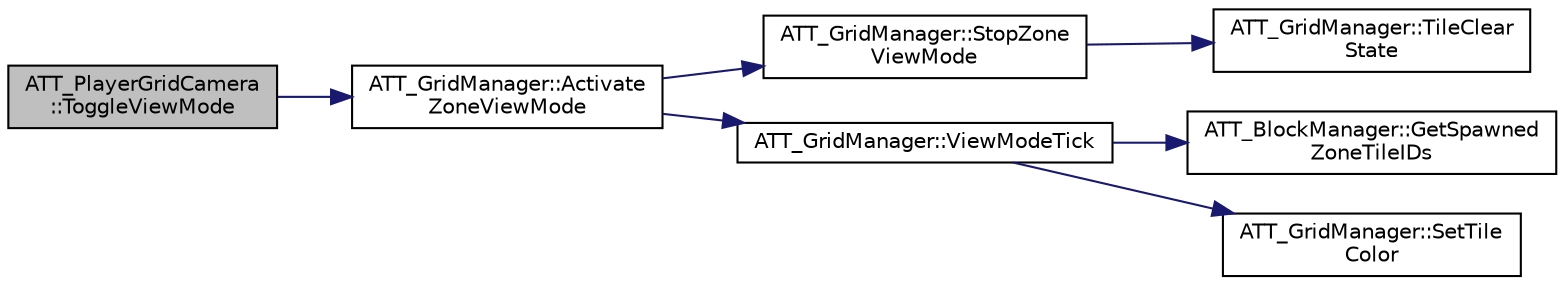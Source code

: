 digraph "ATT_PlayerGridCamera::ToggleViewMode"
{
 // LATEX_PDF_SIZE
  edge [fontname="Helvetica",fontsize="10",labelfontname="Helvetica",labelfontsize="10"];
  node [fontname="Helvetica",fontsize="10",shape=record];
  rankdir="LR";
  Node132 [label="ATT_PlayerGridCamera\l::ToggleViewMode",height=0.2,width=0.4,color="black", fillcolor="grey75", style="filled", fontcolor="black",tooltip="Calls ActivateZoneViewMode in GridManager."];
  Node132 -> Node133 [color="midnightblue",fontsize="10",style="solid",fontname="Helvetica"];
  Node133 [label="ATT_GridManager::Activate\lZoneViewMode",height=0.2,width=0.4,color="black", fillcolor="white", style="filled",URL="$class_a_t_t___grid_manager.html#a209c380bfc8c559954b0898bef309038",tooltip="Activates zone view modes, displays the zone a certain colour on the grid."];
  Node133 -> Node134 [color="midnightblue",fontsize="10",style="solid",fontname="Helvetica"];
  Node134 [label="ATT_GridManager::StopZone\lViewMode",height=0.2,width=0.4,color="black", fillcolor="white", style="filled",URL="$class_a_t_t___grid_manager.html#a508f83eb4ba58bdb100f000003be810b",tooltip="Deactivates all view modes, stops the timer and reset tile colours."];
  Node134 -> Node135 [color="midnightblue",fontsize="10",style="solid",fontname="Helvetica"];
  Node135 [label="ATT_GridManager::TileClear\lState",height=0.2,width=0.4,color="black", fillcolor="white", style="filled",URL="$class_a_t_t___grid_manager.html#a5bcea6c5c60adcfb537a996c0eede4a5",tooltip="Tile Effect - Reset all altered tiles to their original state."];
  Node133 -> Node136 [color="midnightblue",fontsize="10",style="solid",fontname="Helvetica"];
  Node136 [label="ATT_GridManager::ViewModeTick",height=0.2,width=0.4,color="black", fillcolor="white", style="filled",URL="$class_a_t_t___grid_manager.html#af9a2760978252820113e0c370b62f234",tooltip="Depending on the activated view mode, will fetch the zone's tile and apply an effect on them."];
  Node136 -> Node137 [color="midnightblue",fontsize="10",style="solid",fontname="Helvetica"];
  Node137 [label="ATT_BlockManager::GetSpawned\lZoneTileIDs",height=0.2,width=0.4,color="black", fillcolor="white", style="filled",URL="$class_a_t_t___block_manager.html#a079396c2d33f294f60dac358efec9688",tooltip="Accessor - Returns the array of spawned zone where index = index of the tile."];
  Node136 -> Node138 [color="midnightblue",fontsize="10",style="solid",fontname="Helvetica"];
  Node138 [label="ATT_GridManager::SetTile\lColor",height=0.2,width=0.4,color="black", fillcolor="white", style="filled",URL="$class_a_t_t___grid_manager.html#a6e53d6048a017a5b3b799a001103ed04",tooltip="Tile Effect - Set the tile a certain color."];
}
